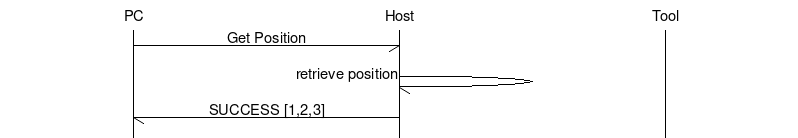 msc {
  width = "800";

  PC,Host,Tool;

  PC->Host [ label="Get Position" ];
  Host->Host [ label="retrieve position" ];
  Host->PC [ label="SUCCESS [1,2,3]" ];
}
